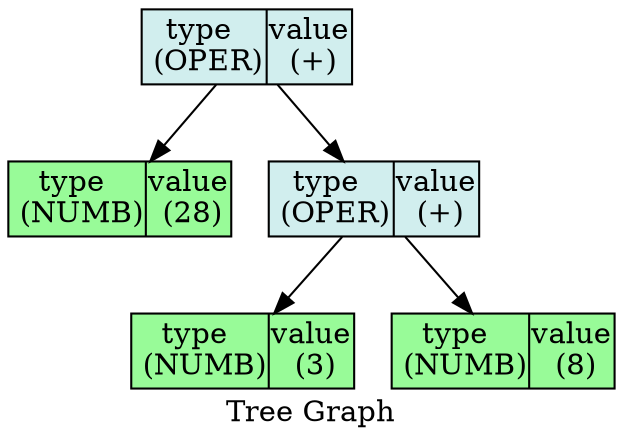 digraph Tree {

    node [shape = "circle", style = "filled", fillcolor = "red",fontcolor = "#000000", margin = "0.01"];
    rankdir = "TB";
    label   = "Tree Graph";

    "_0x4dbc858" [  label = "{ {type \n (OPER) | value\n (+)}}"fillcolor = "lightcyan2", shape = "record"];
    "_0x4dbc858"->"_0x4dbc828";
    "_0x4dbc858"->"_0x4dbc8b8";


    "_0x4dbc828" [  label = "{ {type \n (NUMB) | value\n (28)}}"fillcolor = "palegreen", shape = "record"];


    "_0x4dbc8b8" [  label = "{ {type \n (OPER) | value\n (+)}}"fillcolor = "lightcyan2", shape = "record"];
    "_0x4dbc8b8"->"_0x4dbc888";
    "_0x4dbc8b8"->"_0x4dbc8e8";


    "_0x4dbc888" [  label = "{ {type \n (NUMB) | value\n (3)}}"fillcolor = "palegreen", shape = "record"];


    "_0x4dbc8e8" [  label = "{ {type \n (NUMB) | value\n (8)}}"fillcolor = "palegreen", shape = "record"];


}
